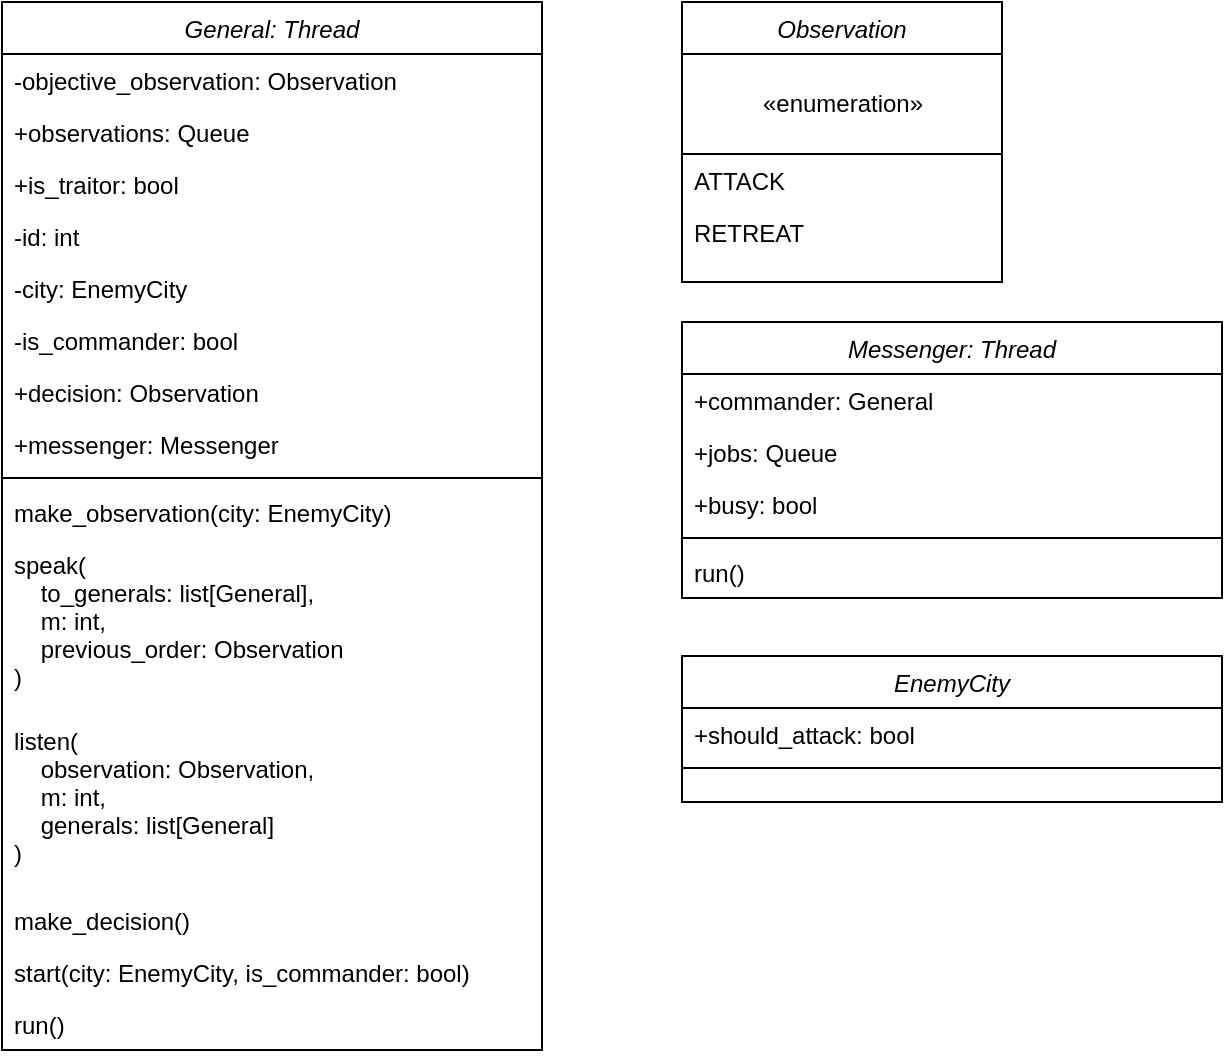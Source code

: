 <mxfile version="16.5.2" type="device"><diagram id="C5RBs43oDa-KdzZeNtuy" name="Page-1"><mxGraphModel dx="1422" dy="727" grid="1" gridSize="10" guides="1" tooltips="1" connect="1" arrows="1" fold="1" page="1" pageScale="1" pageWidth="827" pageHeight="1169" math="0" shadow="0"><root><mxCell id="WIyWlLk6GJQsqaUBKTNV-0"/><mxCell id="WIyWlLk6GJQsqaUBKTNV-1" parent="WIyWlLk6GJQsqaUBKTNV-0"/><mxCell id="zkfFHV4jXpPFQw0GAbJ--0" value="General: Thread" style="swimlane;fontStyle=2;align=center;verticalAlign=top;childLayout=stackLayout;horizontal=1;startSize=26;horizontalStack=0;resizeParent=1;resizeLast=0;collapsible=1;marginBottom=0;rounded=0;shadow=0;strokeWidth=1;" parent="WIyWlLk6GJQsqaUBKTNV-1" vertex="1"><mxGeometry x="120" y="120" width="270" height="524" as="geometry"><mxRectangle x="230" y="140" width="160" height="26" as="alternateBounds"/></mxGeometry></mxCell><mxCell id="zkfFHV4jXpPFQw0GAbJ--1" value="-objective_observation: Observation" style="text;align=left;verticalAlign=top;spacingLeft=4;spacingRight=4;overflow=hidden;rotatable=0;points=[[0,0.5],[1,0.5]];portConstraint=eastwest;" parent="zkfFHV4jXpPFQw0GAbJ--0" vertex="1"><mxGeometry y="26" width="270" height="26" as="geometry"/></mxCell><mxCell id="zkfFHV4jXpPFQw0GAbJ--2" value="+observations: Queue" style="text;align=left;verticalAlign=top;spacingLeft=4;spacingRight=4;overflow=hidden;rotatable=0;points=[[0,0.5],[1,0.5]];portConstraint=eastwest;rounded=0;shadow=0;html=0;" parent="zkfFHV4jXpPFQw0GAbJ--0" vertex="1"><mxGeometry y="52" width="270" height="26" as="geometry"/></mxCell><mxCell id="zkfFHV4jXpPFQw0GAbJ--3" value="+is_traitor: bool" style="text;align=left;verticalAlign=top;spacingLeft=4;spacingRight=4;overflow=hidden;rotatable=0;points=[[0,0.5],[1,0.5]];portConstraint=eastwest;rounded=0;shadow=0;html=0;" parent="zkfFHV4jXpPFQw0GAbJ--0" vertex="1"><mxGeometry y="78" width="270" height="26" as="geometry"/></mxCell><mxCell id="t8WQmpiB-lbkr7U5jCdC-0" value="-id: int" style="text;strokeColor=none;fillColor=none;align=left;verticalAlign=top;spacingLeft=4;spacingRight=4;overflow=hidden;rotatable=0;points=[[0,0.5],[1,0.5]];portConstraint=eastwest;" vertex="1" parent="zkfFHV4jXpPFQw0GAbJ--0"><mxGeometry y="104" width="270" height="26" as="geometry"/></mxCell><mxCell id="t8WQmpiB-lbkr7U5jCdC-1" value="-city: EnemyCity" style="text;strokeColor=none;fillColor=none;align=left;verticalAlign=top;spacingLeft=4;spacingRight=4;overflow=hidden;rotatable=0;points=[[0,0.5],[1,0.5]];portConstraint=eastwest;" vertex="1" parent="zkfFHV4jXpPFQw0GAbJ--0"><mxGeometry y="130" width="270" height="26" as="geometry"/></mxCell><mxCell id="t8WQmpiB-lbkr7U5jCdC-2" value="-is_commander: bool" style="text;strokeColor=none;fillColor=none;align=left;verticalAlign=top;spacingLeft=4;spacingRight=4;overflow=hidden;rotatable=0;points=[[0,0.5],[1,0.5]];portConstraint=eastwest;" vertex="1" parent="zkfFHV4jXpPFQw0GAbJ--0"><mxGeometry y="156" width="270" height="26" as="geometry"/></mxCell><mxCell id="t8WQmpiB-lbkr7U5jCdC-45" value="+decision: Observation" style="text;strokeColor=none;fillColor=none;align=left;verticalAlign=top;spacingLeft=4;spacingRight=4;overflow=hidden;rotatable=0;points=[[0,0.5],[1,0.5]];portConstraint=eastwest;" vertex="1" parent="zkfFHV4jXpPFQw0GAbJ--0"><mxGeometry y="182" width="270" height="26" as="geometry"/></mxCell><mxCell id="t8WQmpiB-lbkr7U5jCdC-3" value="+messenger: Messenger" style="text;strokeColor=none;fillColor=none;align=left;verticalAlign=top;spacingLeft=4;spacingRight=4;overflow=hidden;rotatable=0;points=[[0,0.5],[1,0.5]];portConstraint=eastwest;" vertex="1" parent="zkfFHV4jXpPFQw0GAbJ--0"><mxGeometry y="208" width="270" height="26" as="geometry"/></mxCell><mxCell id="zkfFHV4jXpPFQw0GAbJ--4" value="" style="line;html=1;strokeWidth=1;align=left;verticalAlign=middle;spacingTop=-1;spacingLeft=3;spacingRight=3;rotatable=0;labelPosition=right;points=[];portConstraint=eastwest;" parent="zkfFHV4jXpPFQw0GAbJ--0" vertex="1"><mxGeometry y="234" width="270" height="8" as="geometry"/></mxCell><mxCell id="zkfFHV4jXpPFQw0GAbJ--5" value="make_observation(city: EnemyCity)" style="text;align=left;verticalAlign=top;spacingLeft=4;spacingRight=4;overflow=hidden;rotatable=0;points=[[0,0.5],[1,0.5]];portConstraint=eastwest;" parent="zkfFHV4jXpPFQw0GAbJ--0" vertex="1"><mxGeometry y="242" width="270" height="26" as="geometry"/></mxCell><mxCell id="t8WQmpiB-lbkr7U5jCdC-4" value="speak(&#xA;    to_generals: list[General], &#xA;    m: int, &#xA;    previous_order: Observation&#xA;)" style="text;strokeColor=none;fillColor=none;align=left;verticalAlign=top;spacingLeft=4;spacingRight=4;overflow=hidden;rotatable=0;points=[[0,0.5],[1,0.5]];portConstraint=eastwest;" vertex="1" parent="zkfFHV4jXpPFQw0GAbJ--0"><mxGeometry y="268" width="270" height="88" as="geometry"/></mxCell><mxCell id="t8WQmpiB-lbkr7U5jCdC-5" value="listen(&#xA;    observation: Observation,&#xA;    m: int,&#xA;    generals: list[General]&#xA;)&#xA;" style="text;strokeColor=none;fillColor=none;align=left;verticalAlign=top;spacingLeft=4;spacingRight=4;overflow=hidden;rotatable=0;points=[[0,0.5],[1,0.5]];portConstraint=eastwest;" vertex="1" parent="zkfFHV4jXpPFQw0GAbJ--0"><mxGeometry y="356" width="270" height="90" as="geometry"/></mxCell><mxCell id="t8WQmpiB-lbkr7U5jCdC-6" value="make_decision()" style="text;strokeColor=none;fillColor=none;align=left;verticalAlign=top;spacingLeft=4;spacingRight=4;overflow=hidden;rotatable=0;points=[[0,0.5],[1,0.5]];portConstraint=eastwest;" vertex="1" parent="zkfFHV4jXpPFQw0GAbJ--0"><mxGeometry y="446" width="270" height="26" as="geometry"/></mxCell><mxCell id="t8WQmpiB-lbkr7U5jCdC-38" value="start(city: EnemyCity, is_commander: bool)" style="text;strokeColor=none;fillColor=none;align=left;verticalAlign=top;spacingLeft=4;spacingRight=4;overflow=hidden;rotatable=0;points=[[0,0.5],[1,0.5]];portConstraint=eastwest;" vertex="1" parent="zkfFHV4jXpPFQw0GAbJ--0"><mxGeometry y="472" width="270" height="26" as="geometry"/></mxCell><mxCell id="t8WQmpiB-lbkr7U5jCdC-36" value="run()" style="text;strokeColor=none;fillColor=none;align=left;verticalAlign=top;spacingLeft=4;spacingRight=4;overflow=hidden;rotatable=0;points=[[0,0.5],[1,0.5]];portConstraint=eastwest;" vertex="1" parent="zkfFHV4jXpPFQw0GAbJ--0"><mxGeometry y="498" width="270" height="26" as="geometry"/></mxCell><mxCell id="t8WQmpiB-lbkr7U5jCdC-9" value="Observation" style="swimlane;fontStyle=2;align=center;verticalAlign=top;childLayout=stackLayout;horizontal=1;startSize=26;horizontalStack=0;resizeParent=1;resizeLast=0;collapsible=1;marginBottom=0;rounded=0;shadow=0;strokeWidth=1;" vertex="1" parent="WIyWlLk6GJQsqaUBKTNV-1"><mxGeometry x="460" y="120" width="160" height="140" as="geometry"><mxRectangle x="230" y="140" width="160" height="26" as="alternateBounds"/></mxGeometry></mxCell><mxCell id="t8WQmpiB-lbkr7U5jCdC-22" value="«enumeration»" style="html=1;" vertex="1" parent="t8WQmpiB-lbkr7U5jCdC-9"><mxGeometry y="26" width="160" height="50" as="geometry"/></mxCell><mxCell id="t8WQmpiB-lbkr7U5jCdC-10" value="ATTACK" style="text;align=left;verticalAlign=top;spacingLeft=4;spacingRight=4;overflow=hidden;rotatable=0;points=[[0,0.5],[1,0.5]];portConstraint=eastwest;" vertex="1" parent="t8WQmpiB-lbkr7U5jCdC-9"><mxGeometry y="76" width="160" height="26" as="geometry"/></mxCell><mxCell id="t8WQmpiB-lbkr7U5jCdC-11" value="RETREAT" style="text;align=left;verticalAlign=top;spacingLeft=4;spacingRight=4;overflow=hidden;rotatable=0;points=[[0,0.5],[1,0.5]];portConstraint=eastwest;rounded=0;shadow=0;html=0;" vertex="1" parent="t8WQmpiB-lbkr7U5jCdC-9"><mxGeometry y="102" width="160" height="26" as="geometry"/></mxCell><mxCell id="t8WQmpiB-lbkr7U5jCdC-23" value="Messenger: Thread" style="swimlane;fontStyle=2;align=center;verticalAlign=top;childLayout=stackLayout;horizontal=1;startSize=26;horizontalStack=0;resizeParent=1;resizeLast=0;collapsible=1;marginBottom=0;rounded=0;shadow=0;strokeWidth=1;" vertex="1" parent="WIyWlLk6GJQsqaUBKTNV-1"><mxGeometry x="460" y="280" width="270" height="138" as="geometry"><mxRectangle x="230" y="140" width="160" height="26" as="alternateBounds"/></mxGeometry></mxCell><mxCell id="t8WQmpiB-lbkr7U5jCdC-24" value="+commander: General" style="text;align=left;verticalAlign=top;spacingLeft=4;spacingRight=4;overflow=hidden;rotatable=0;points=[[0,0.5],[1,0.5]];portConstraint=eastwest;" vertex="1" parent="t8WQmpiB-lbkr7U5jCdC-23"><mxGeometry y="26" width="270" height="26" as="geometry"/></mxCell><mxCell id="t8WQmpiB-lbkr7U5jCdC-25" value="+jobs: Queue" style="text;align=left;verticalAlign=top;spacingLeft=4;spacingRight=4;overflow=hidden;rotatable=0;points=[[0,0.5],[1,0.5]];portConstraint=eastwest;rounded=0;shadow=0;html=0;" vertex="1" parent="t8WQmpiB-lbkr7U5jCdC-23"><mxGeometry y="52" width="270" height="26" as="geometry"/></mxCell><mxCell id="t8WQmpiB-lbkr7U5jCdC-26" value="+busy: bool" style="text;align=left;verticalAlign=top;spacingLeft=4;spacingRight=4;overflow=hidden;rotatable=0;points=[[0,0.5],[1,0.5]];portConstraint=eastwest;rounded=0;shadow=0;html=0;" vertex="1" parent="t8WQmpiB-lbkr7U5jCdC-23"><mxGeometry y="78" width="270" height="26" as="geometry"/></mxCell><mxCell id="t8WQmpiB-lbkr7U5jCdC-31" value="" style="line;html=1;strokeWidth=1;align=left;verticalAlign=middle;spacingTop=-1;spacingLeft=3;spacingRight=3;rotatable=0;labelPosition=right;points=[];portConstraint=eastwest;" vertex="1" parent="t8WQmpiB-lbkr7U5jCdC-23"><mxGeometry y="104" width="270" height="8" as="geometry"/></mxCell><mxCell id="t8WQmpiB-lbkr7U5jCdC-37" value="run()" style="text;strokeColor=none;fillColor=none;align=left;verticalAlign=top;spacingLeft=4;spacingRight=4;overflow=hidden;rotatable=0;points=[[0,0.5],[1,0.5]];portConstraint=eastwest;" vertex="1" parent="t8WQmpiB-lbkr7U5jCdC-23"><mxGeometry y="112" width="270" height="26" as="geometry"/></mxCell><mxCell id="t8WQmpiB-lbkr7U5jCdC-39" value="EnemyCity" style="swimlane;fontStyle=2;align=center;verticalAlign=top;childLayout=stackLayout;horizontal=1;startSize=26;horizontalStack=0;resizeParent=1;resizeLast=0;collapsible=1;marginBottom=0;rounded=0;shadow=0;strokeWidth=1;" vertex="1" parent="WIyWlLk6GJQsqaUBKTNV-1"><mxGeometry x="460" y="447" width="270" height="73" as="geometry"><mxRectangle x="230" y="140" width="160" height="26" as="alternateBounds"/></mxGeometry></mxCell><mxCell id="t8WQmpiB-lbkr7U5jCdC-40" value="+should_attack: bool" style="text;align=left;verticalAlign=top;spacingLeft=4;spacingRight=4;overflow=hidden;rotatable=0;points=[[0,0.5],[1,0.5]];portConstraint=eastwest;" vertex="1" parent="t8WQmpiB-lbkr7U5jCdC-39"><mxGeometry y="26" width="270" height="26" as="geometry"/></mxCell><mxCell id="t8WQmpiB-lbkr7U5jCdC-43" value="" style="line;html=1;strokeWidth=1;align=left;verticalAlign=middle;spacingTop=-1;spacingLeft=3;spacingRight=3;rotatable=0;labelPosition=right;points=[];portConstraint=eastwest;" vertex="1" parent="t8WQmpiB-lbkr7U5jCdC-39"><mxGeometry y="52" width="270" height="8" as="geometry"/></mxCell></root></mxGraphModel></diagram></mxfile>